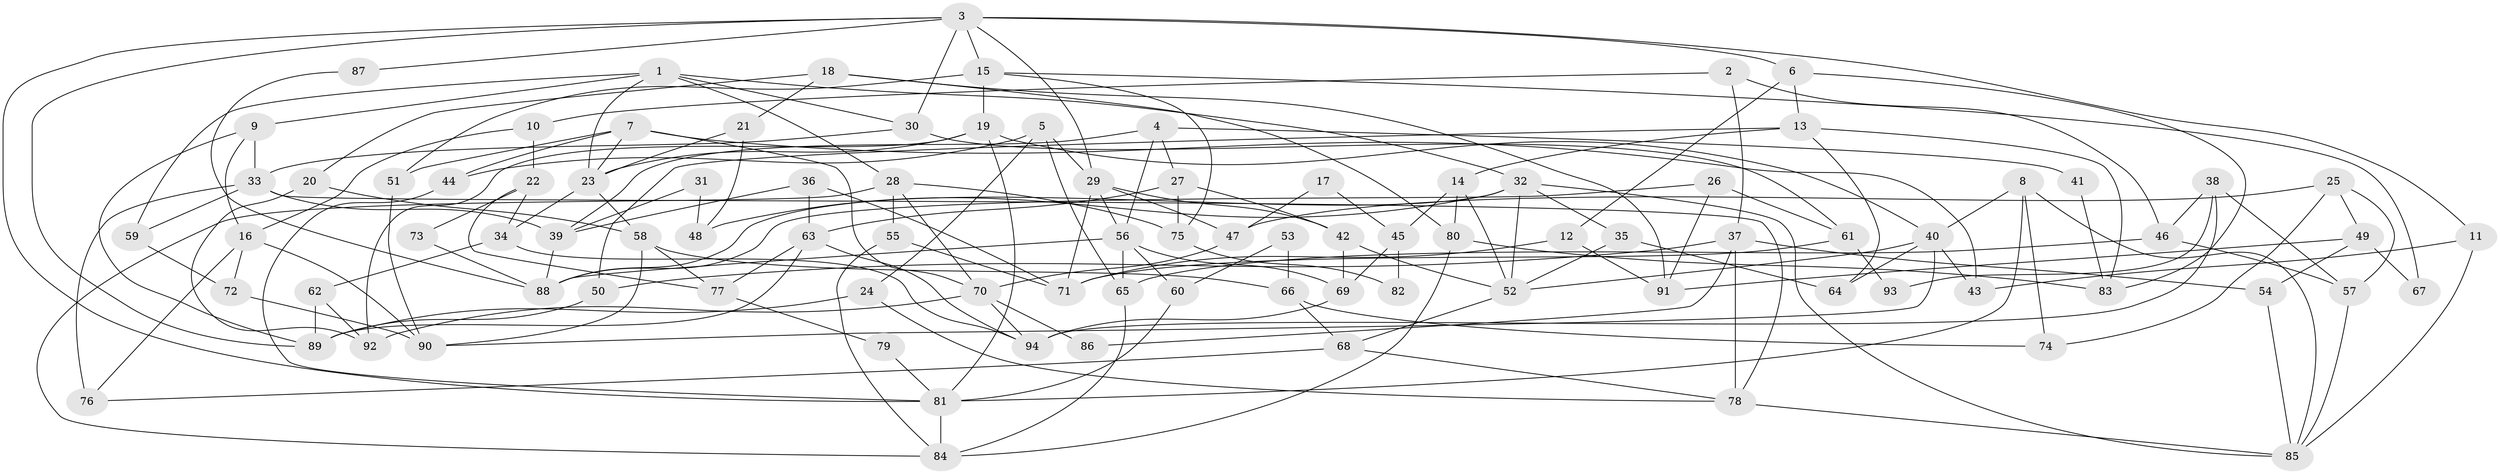 // coarse degree distribution, {10: 0.015384615384615385, 3: 0.24615384615384617, 14: 0.015384615384615385, 4: 0.24615384615384617, 5: 0.16923076923076924, 7: 0.046153846153846156, 8: 0.015384615384615385, 11: 0.015384615384615385, 6: 0.1076923076923077, 9: 0.015384615384615385, 2: 0.09230769230769231, 12: 0.015384615384615385}
// Generated by graph-tools (version 1.1) at 2025/18/03/04/25 18:18:38]
// undirected, 94 vertices, 188 edges
graph export_dot {
graph [start="1"]
  node [color=gray90,style=filled];
  1;
  2;
  3;
  4;
  5;
  6;
  7;
  8;
  9;
  10;
  11;
  12;
  13;
  14;
  15;
  16;
  17;
  18;
  19;
  20;
  21;
  22;
  23;
  24;
  25;
  26;
  27;
  28;
  29;
  30;
  31;
  32;
  33;
  34;
  35;
  36;
  37;
  38;
  39;
  40;
  41;
  42;
  43;
  44;
  45;
  46;
  47;
  48;
  49;
  50;
  51;
  52;
  53;
  54;
  55;
  56;
  57;
  58;
  59;
  60;
  61;
  62;
  63;
  64;
  65;
  66;
  67;
  68;
  69;
  70;
  71;
  72;
  73;
  74;
  75;
  76;
  77;
  78;
  79;
  80;
  81;
  82;
  83;
  84;
  85;
  86;
  87;
  88;
  89;
  90;
  91;
  92;
  93;
  94;
  1 -- 32;
  1 -- 9;
  1 -- 23;
  1 -- 28;
  1 -- 30;
  1 -- 59;
  2 -- 10;
  2 -- 37;
  2 -- 46;
  3 -- 81;
  3 -- 29;
  3 -- 6;
  3 -- 11;
  3 -- 15;
  3 -- 30;
  3 -- 87;
  3 -- 89;
  4 -- 39;
  4 -- 56;
  4 -- 27;
  4 -- 41;
  5 -- 29;
  5 -- 24;
  5 -- 44;
  5 -- 65;
  6 -- 13;
  6 -- 12;
  6 -- 83;
  7 -- 70;
  7 -- 43;
  7 -- 23;
  7 -- 44;
  7 -- 51;
  8 -- 40;
  8 -- 81;
  8 -- 74;
  8 -- 85;
  9 -- 16;
  9 -- 89;
  9 -- 33;
  10 -- 22;
  10 -- 16;
  11 -- 85;
  11 -- 43;
  12 -- 71;
  12 -- 91;
  13 -- 64;
  13 -- 50;
  13 -- 14;
  13 -- 83;
  14 -- 80;
  14 -- 45;
  14 -- 52;
  15 -- 19;
  15 -- 51;
  15 -- 67;
  15 -- 75;
  16 -- 90;
  16 -- 76;
  16 -- 72;
  17 -- 47;
  17 -- 45;
  18 -- 80;
  18 -- 20;
  18 -- 21;
  18 -- 91;
  19 -- 81;
  19 -- 23;
  19 -- 40;
  19 -- 92;
  20 -- 58;
  20 -- 92;
  21 -- 23;
  21 -- 48;
  22 -- 77;
  22 -- 34;
  22 -- 73;
  23 -- 34;
  23 -- 58;
  24 -- 78;
  24 -- 89;
  25 -- 57;
  25 -- 47;
  25 -- 49;
  25 -- 74;
  26 -- 88;
  26 -- 91;
  26 -- 61;
  27 -- 42;
  27 -- 63;
  27 -- 75;
  28 -- 75;
  28 -- 55;
  28 -- 70;
  28 -- 84;
  29 -- 42;
  29 -- 71;
  29 -- 47;
  29 -- 56;
  30 -- 33;
  30 -- 61;
  31 -- 39;
  31 -- 48;
  32 -- 85;
  32 -- 52;
  32 -- 35;
  32 -- 48;
  32 -- 88;
  33 -- 39;
  33 -- 59;
  33 -- 76;
  33 -- 78;
  34 -- 62;
  34 -- 94;
  35 -- 52;
  35 -- 64;
  36 -- 71;
  36 -- 39;
  36 -- 63;
  37 -- 54;
  37 -- 78;
  37 -- 50;
  37 -- 86;
  38 -- 57;
  38 -- 94;
  38 -- 46;
  38 -- 93;
  39 -- 88;
  40 -- 90;
  40 -- 43;
  40 -- 52;
  40 -- 64;
  41 -- 83;
  42 -- 52;
  42 -- 69;
  44 -- 81;
  45 -- 69;
  45 -- 82;
  46 -- 57;
  46 -- 65;
  47 -- 70;
  49 -- 91;
  49 -- 54;
  49 -- 67;
  50 -- 89;
  51 -- 90;
  52 -- 68;
  53 -- 60;
  53 -- 66;
  54 -- 85;
  55 -- 84;
  55 -- 71;
  56 -- 65;
  56 -- 60;
  56 -- 69;
  56 -- 88;
  57 -- 85;
  58 -- 90;
  58 -- 66;
  58 -- 77;
  59 -- 72;
  60 -- 81;
  61 -- 71;
  61 -- 93;
  62 -- 89;
  62 -- 92;
  63 -- 77;
  63 -- 89;
  63 -- 94;
  65 -- 84;
  66 -- 74;
  66 -- 68;
  68 -- 76;
  68 -- 78;
  69 -- 94;
  70 -- 94;
  70 -- 86;
  70 -- 92;
  72 -- 90;
  73 -- 88;
  75 -- 82;
  77 -- 79;
  78 -- 85;
  79 -- 81;
  80 -- 84;
  80 -- 83;
  81 -- 84;
  87 -- 88;
}
